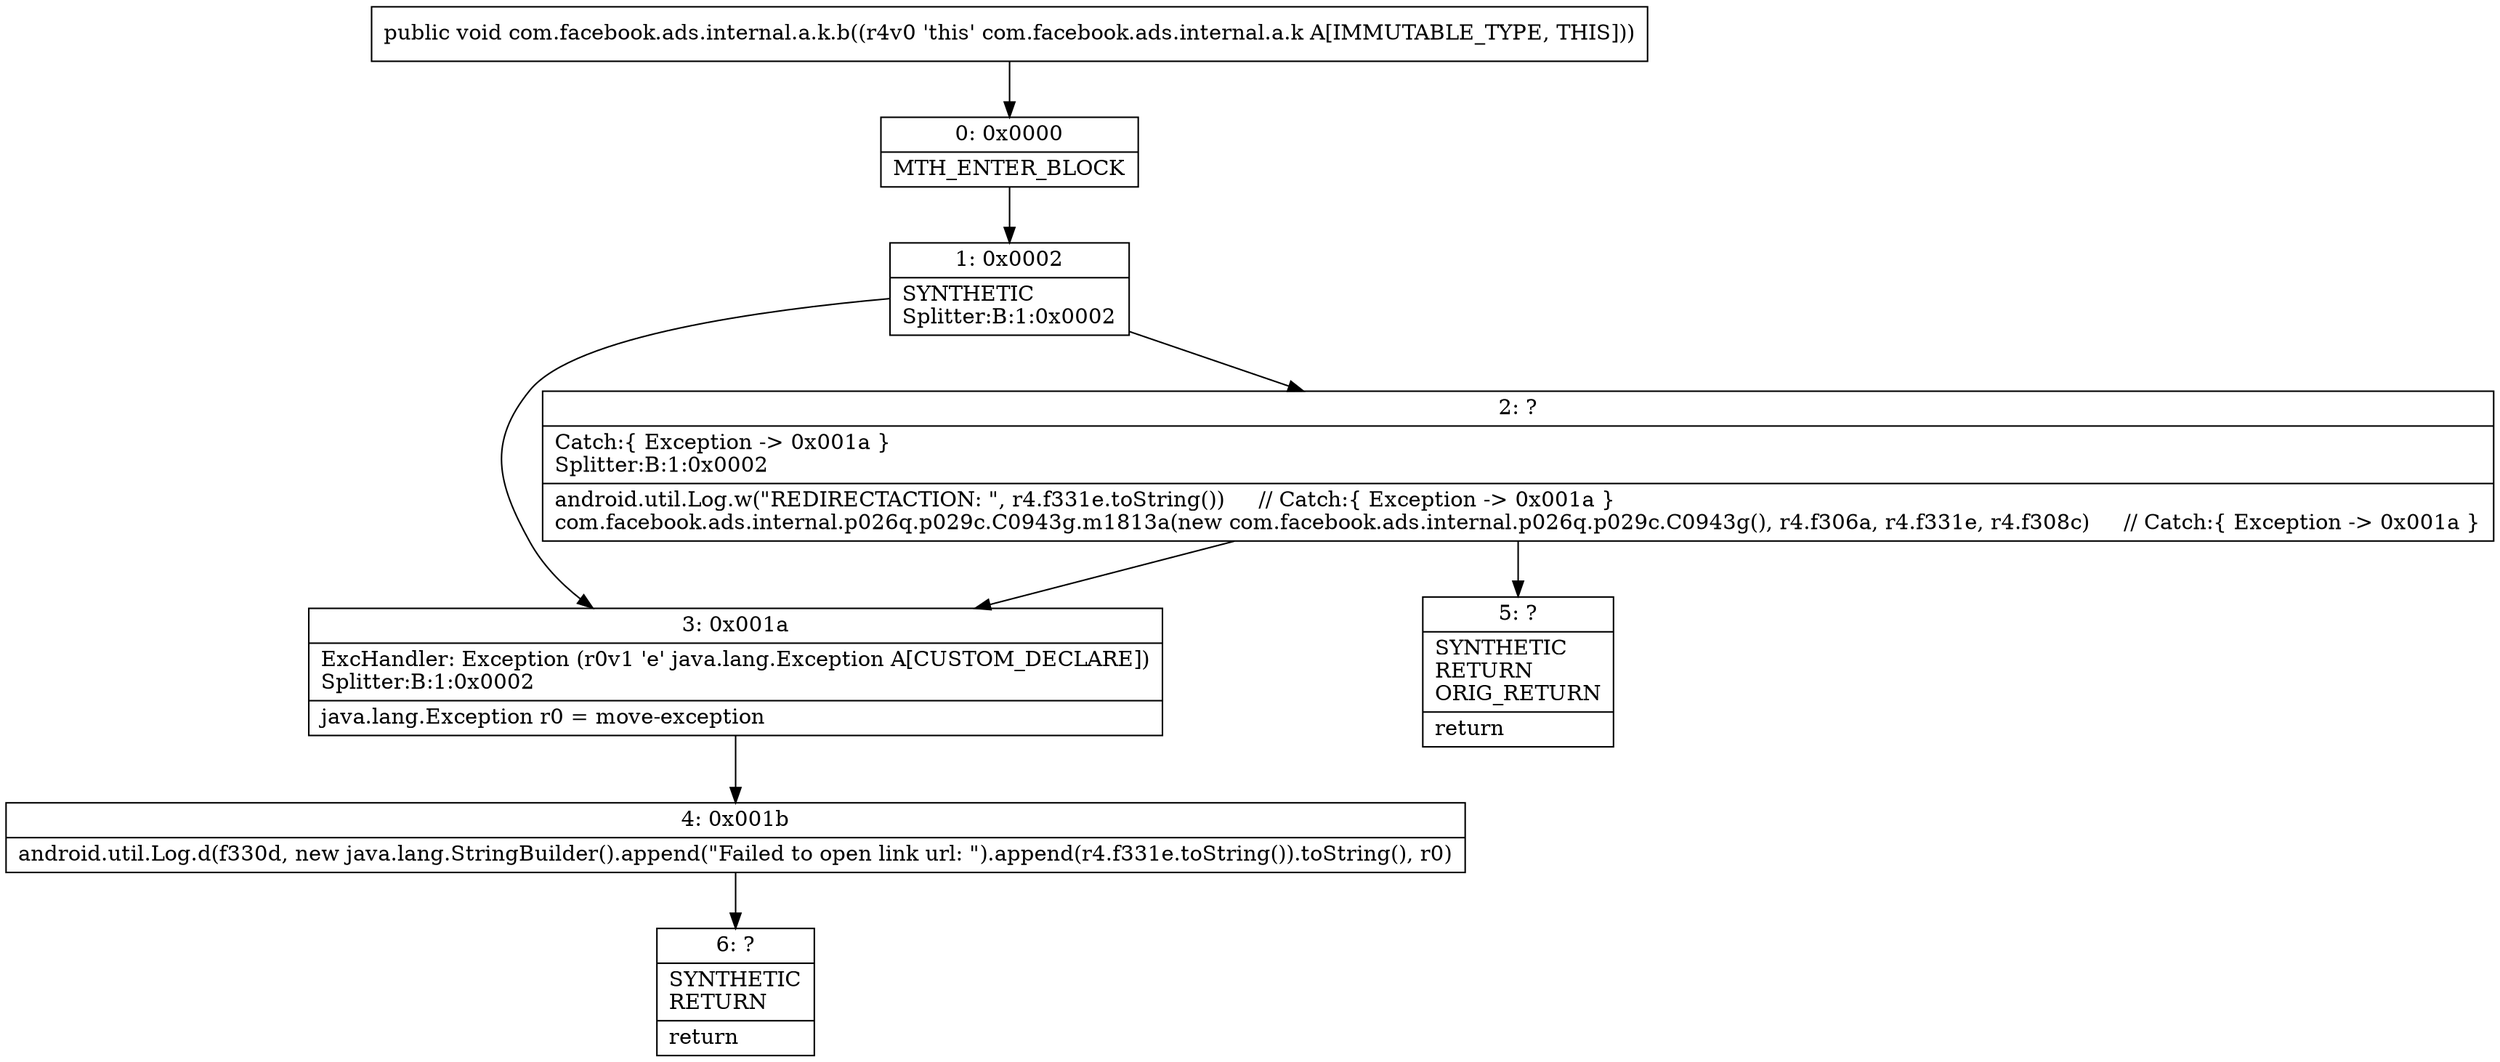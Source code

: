 digraph "CFG forcom.facebook.ads.internal.a.k.b()V" {
Node_0 [shape=record,label="{0\:\ 0x0000|MTH_ENTER_BLOCK\l}"];
Node_1 [shape=record,label="{1\:\ 0x0002|SYNTHETIC\lSplitter:B:1:0x0002\l}"];
Node_2 [shape=record,label="{2\:\ ?|Catch:\{ Exception \-\> 0x001a \}\lSplitter:B:1:0x0002\l|android.util.Log.w(\"REDIRECTACTION: \", r4.f331e.toString())     \/\/ Catch:\{ Exception \-\> 0x001a \}\lcom.facebook.ads.internal.p026q.p029c.C0943g.m1813a(new com.facebook.ads.internal.p026q.p029c.C0943g(), r4.f306a, r4.f331e, r4.f308c)     \/\/ Catch:\{ Exception \-\> 0x001a \}\l}"];
Node_3 [shape=record,label="{3\:\ 0x001a|ExcHandler: Exception (r0v1 'e' java.lang.Exception A[CUSTOM_DECLARE])\lSplitter:B:1:0x0002\l|java.lang.Exception r0 = move\-exception\l}"];
Node_4 [shape=record,label="{4\:\ 0x001b|android.util.Log.d(f330d, new java.lang.StringBuilder().append(\"Failed to open link url: \").append(r4.f331e.toString()).toString(), r0)\l}"];
Node_5 [shape=record,label="{5\:\ ?|SYNTHETIC\lRETURN\lORIG_RETURN\l|return\l}"];
Node_6 [shape=record,label="{6\:\ ?|SYNTHETIC\lRETURN\l|return\l}"];
MethodNode[shape=record,label="{public void com.facebook.ads.internal.a.k.b((r4v0 'this' com.facebook.ads.internal.a.k A[IMMUTABLE_TYPE, THIS])) }"];
MethodNode -> Node_0;
Node_0 -> Node_1;
Node_1 -> Node_2;
Node_1 -> Node_3;
Node_2 -> Node_3;
Node_2 -> Node_5;
Node_3 -> Node_4;
Node_4 -> Node_6;
}

